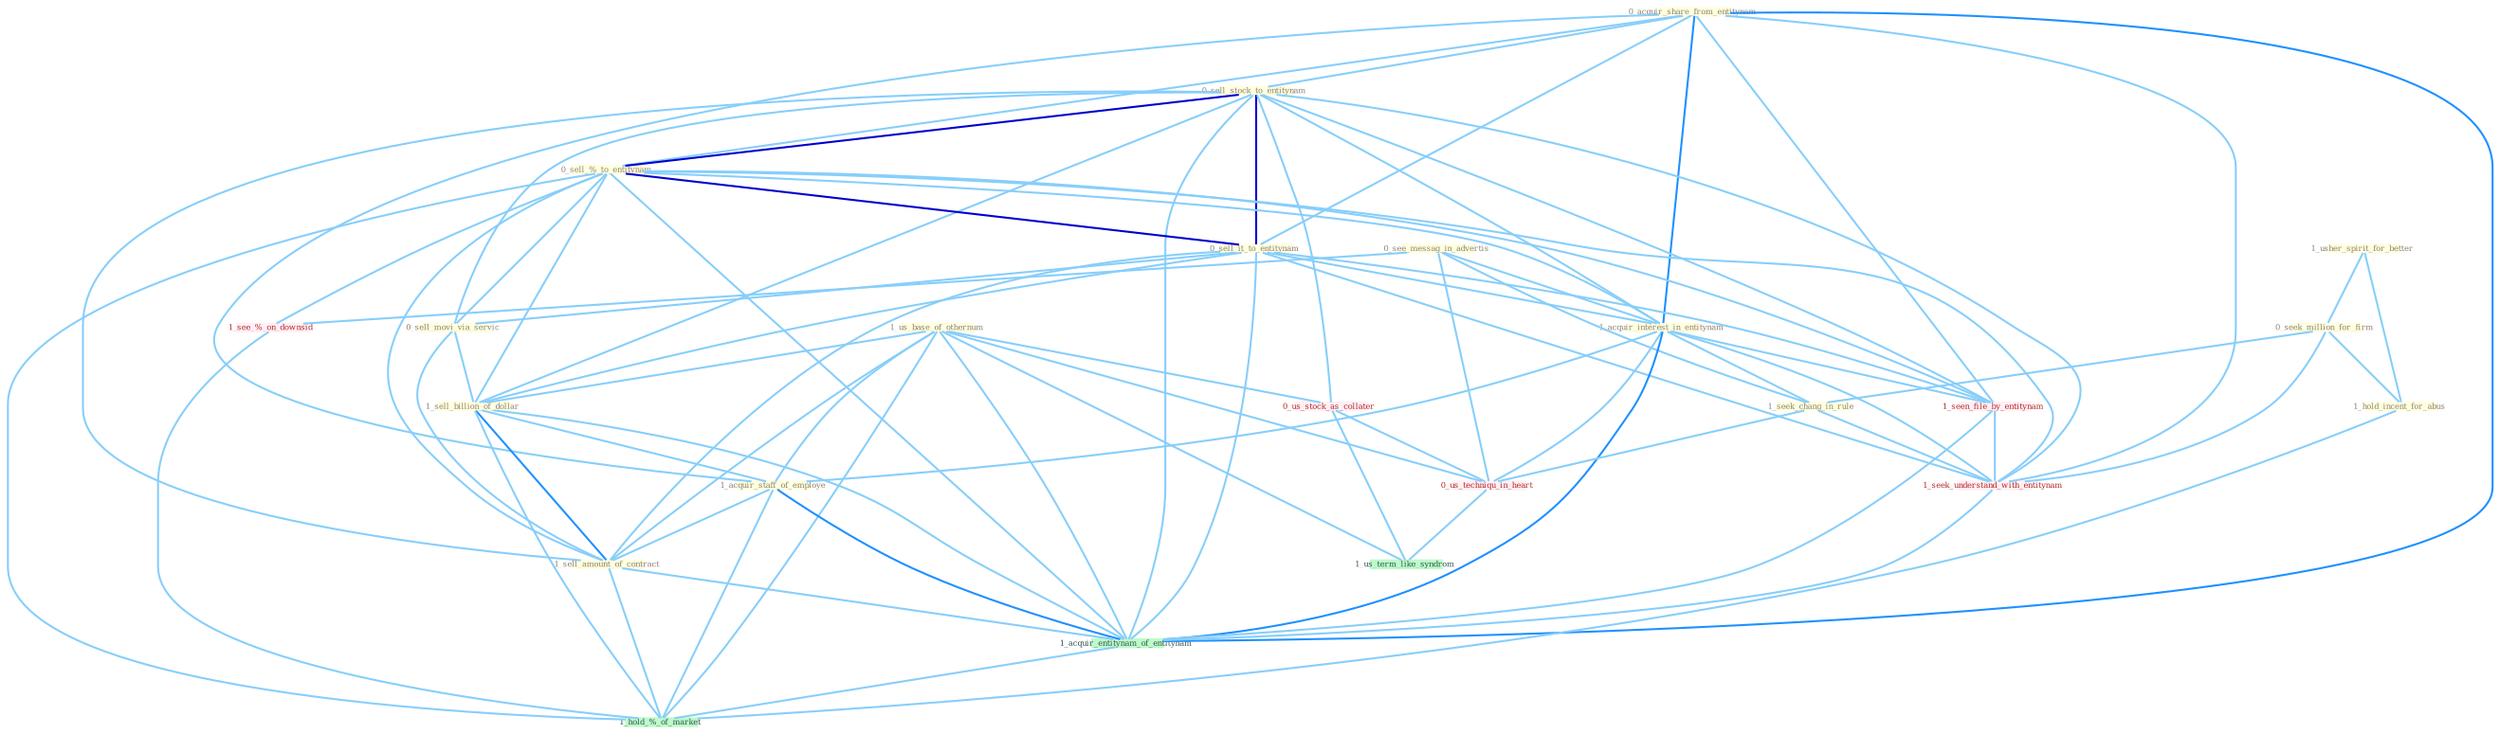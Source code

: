 Graph G{ 
    node
    [shape=polygon,style=filled,width=.5,height=.06,color="#BDFCC9",fixedsize=true,fontsize=4,
    fontcolor="#2f4f4f"];
    {node
    [color="#ffffe0", fontcolor="#8b7d6b"] "0_acquir_share_from_entitynam " "0_sell_stock_to_entitynam " "0_see_messag_in_advertis " "0_sell_%_to_entitynam " "1_us_base_of_othernum " "0_sell_it_to_entitynam " "1_usher_spirit_for_better " "1_acquir_interest_in_entitynam " "0_sell_movi_via_servic " "1_sell_billion_of_dollar " "1_acquir_staff_of_employe " "0_seek_million_for_firm " "1_sell_amount_of_contract " "1_seek_chang_in_rule " "1_hold_incent_for_abus "}
{node [color="#fff0f5", fontcolor="#b22222"] "1_seen_file_by_entitynam " "0_us_stock_as_collater " "1_seek_understand_with_entitynam " "0_us_techniqu_in_heart " "1_see_%_on_downsid "}
edge [color="#B0E2FF"];

	"0_acquir_share_from_entitynam " -- "0_sell_stock_to_entitynam " [w="1", color="#87cefa" ];
	"0_acquir_share_from_entitynam " -- "0_sell_%_to_entitynam " [w="1", color="#87cefa" ];
	"0_acquir_share_from_entitynam " -- "0_sell_it_to_entitynam " [w="1", color="#87cefa" ];
	"0_acquir_share_from_entitynam " -- "1_acquir_interest_in_entitynam " [w="2", color="#1e90ff" , len=0.8];
	"0_acquir_share_from_entitynam " -- "1_acquir_staff_of_employe " [w="1", color="#87cefa" ];
	"0_acquir_share_from_entitynam " -- "1_seen_file_by_entitynam " [w="1", color="#87cefa" ];
	"0_acquir_share_from_entitynam " -- "1_seek_understand_with_entitynam " [w="1", color="#87cefa" ];
	"0_acquir_share_from_entitynam " -- "1_acquir_entitynam_of_entitynam " [w="2", color="#1e90ff" , len=0.8];
	"0_sell_stock_to_entitynam " -- "0_sell_%_to_entitynam " [w="3", color="#0000cd" , len=0.6];
	"0_sell_stock_to_entitynam " -- "0_sell_it_to_entitynam " [w="3", color="#0000cd" , len=0.6];
	"0_sell_stock_to_entitynam " -- "1_acquir_interest_in_entitynam " [w="1", color="#87cefa" ];
	"0_sell_stock_to_entitynam " -- "0_sell_movi_via_servic " [w="1", color="#87cefa" ];
	"0_sell_stock_to_entitynam " -- "1_sell_billion_of_dollar " [w="1", color="#87cefa" ];
	"0_sell_stock_to_entitynam " -- "1_sell_amount_of_contract " [w="1", color="#87cefa" ];
	"0_sell_stock_to_entitynam " -- "1_seen_file_by_entitynam " [w="1", color="#87cefa" ];
	"0_sell_stock_to_entitynam " -- "0_us_stock_as_collater " [w="1", color="#87cefa" ];
	"0_sell_stock_to_entitynam " -- "1_seek_understand_with_entitynam " [w="1", color="#87cefa" ];
	"0_sell_stock_to_entitynam " -- "1_acquir_entitynam_of_entitynam " [w="1", color="#87cefa" ];
	"0_see_messag_in_advertis " -- "1_acquir_interest_in_entitynam " [w="1", color="#87cefa" ];
	"0_see_messag_in_advertis " -- "1_seek_chang_in_rule " [w="1", color="#87cefa" ];
	"0_see_messag_in_advertis " -- "0_us_techniqu_in_heart " [w="1", color="#87cefa" ];
	"0_see_messag_in_advertis " -- "1_see_%_on_downsid " [w="1", color="#87cefa" ];
	"0_sell_%_to_entitynam " -- "0_sell_it_to_entitynam " [w="3", color="#0000cd" , len=0.6];
	"0_sell_%_to_entitynam " -- "1_acquir_interest_in_entitynam " [w="1", color="#87cefa" ];
	"0_sell_%_to_entitynam " -- "0_sell_movi_via_servic " [w="1", color="#87cefa" ];
	"0_sell_%_to_entitynam " -- "1_sell_billion_of_dollar " [w="1", color="#87cefa" ];
	"0_sell_%_to_entitynam " -- "1_sell_amount_of_contract " [w="1", color="#87cefa" ];
	"0_sell_%_to_entitynam " -- "1_seen_file_by_entitynam " [w="1", color="#87cefa" ];
	"0_sell_%_to_entitynam " -- "1_seek_understand_with_entitynam " [w="1", color="#87cefa" ];
	"0_sell_%_to_entitynam " -- "1_acquir_entitynam_of_entitynam " [w="1", color="#87cefa" ];
	"0_sell_%_to_entitynam " -- "1_see_%_on_downsid " [w="1", color="#87cefa" ];
	"0_sell_%_to_entitynam " -- "1_hold_%_of_market " [w="1", color="#87cefa" ];
	"1_us_base_of_othernum " -- "1_sell_billion_of_dollar " [w="1", color="#87cefa" ];
	"1_us_base_of_othernum " -- "1_acquir_staff_of_employe " [w="1", color="#87cefa" ];
	"1_us_base_of_othernum " -- "1_sell_amount_of_contract " [w="1", color="#87cefa" ];
	"1_us_base_of_othernum " -- "0_us_stock_as_collater " [w="1", color="#87cefa" ];
	"1_us_base_of_othernum " -- "1_acquir_entitynam_of_entitynam " [w="1", color="#87cefa" ];
	"1_us_base_of_othernum " -- "0_us_techniqu_in_heart " [w="1", color="#87cefa" ];
	"1_us_base_of_othernum " -- "1_us_term_like_syndrom " [w="1", color="#87cefa" ];
	"1_us_base_of_othernum " -- "1_hold_%_of_market " [w="1", color="#87cefa" ];
	"0_sell_it_to_entitynam " -- "1_acquir_interest_in_entitynam " [w="1", color="#87cefa" ];
	"0_sell_it_to_entitynam " -- "0_sell_movi_via_servic " [w="1", color="#87cefa" ];
	"0_sell_it_to_entitynam " -- "1_sell_billion_of_dollar " [w="1", color="#87cefa" ];
	"0_sell_it_to_entitynam " -- "1_sell_amount_of_contract " [w="1", color="#87cefa" ];
	"0_sell_it_to_entitynam " -- "1_seen_file_by_entitynam " [w="1", color="#87cefa" ];
	"0_sell_it_to_entitynam " -- "1_seek_understand_with_entitynam " [w="1", color="#87cefa" ];
	"0_sell_it_to_entitynam " -- "1_acquir_entitynam_of_entitynam " [w="1", color="#87cefa" ];
	"1_usher_spirit_for_better " -- "0_seek_million_for_firm " [w="1", color="#87cefa" ];
	"1_usher_spirit_for_better " -- "1_hold_incent_for_abus " [w="1", color="#87cefa" ];
	"1_acquir_interest_in_entitynam " -- "1_acquir_staff_of_employe " [w="1", color="#87cefa" ];
	"1_acquir_interest_in_entitynam " -- "1_seek_chang_in_rule " [w="1", color="#87cefa" ];
	"1_acquir_interest_in_entitynam " -- "1_seen_file_by_entitynam " [w="1", color="#87cefa" ];
	"1_acquir_interest_in_entitynam " -- "1_seek_understand_with_entitynam " [w="1", color="#87cefa" ];
	"1_acquir_interest_in_entitynam " -- "1_acquir_entitynam_of_entitynam " [w="2", color="#1e90ff" , len=0.8];
	"1_acquir_interest_in_entitynam " -- "0_us_techniqu_in_heart " [w="1", color="#87cefa" ];
	"0_sell_movi_via_servic " -- "1_sell_billion_of_dollar " [w="1", color="#87cefa" ];
	"0_sell_movi_via_servic " -- "1_sell_amount_of_contract " [w="1", color="#87cefa" ];
	"1_sell_billion_of_dollar " -- "1_acquir_staff_of_employe " [w="1", color="#87cefa" ];
	"1_sell_billion_of_dollar " -- "1_sell_amount_of_contract " [w="2", color="#1e90ff" , len=0.8];
	"1_sell_billion_of_dollar " -- "1_acquir_entitynam_of_entitynam " [w="1", color="#87cefa" ];
	"1_sell_billion_of_dollar " -- "1_hold_%_of_market " [w="1", color="#87cefa" ];
	"1_acquir_staff_of_employe " -- "1_sell_amount_of_contract " [w="1", color="#87cefa" ];
	"1_acquir_staff_of_employe " -- "1_acquir_entitynam_of_entitynam " [w="2", color="#1e90ff" , len=0.8];
	"1_acquir_staff_of_employe " -- "1_hold_%_of_market " [w="1", color="#87cefa" ];
	"0_seek_million_for_firm " -- "1_seek_chang_in_rule " [w="1", color="#87cefa" ];
	"0_seek_million_for_firm " -- "1_hold_incent_for_abus " [w="1", color="#87cefa" ];
	"0_seek_million_for_firm " -- "1_seek_understand_with_entitynam " [w="1", color="#87cefa" ];
	"1_sell_amount_of_contract " -- "1_acquir_entitynam_of_entitynam " [w="1", color="#87cefa" ];
	"1_sell_amount_of_contract " -- "1_hold_%_of_market " [w="1", color="#87cefa" ];
	"1_seek_chang_in_rule " -- "1_seek_understand_with_entitynam " [w="1", color="#87cefa" ];
	"1_seek_chang_in_rule " -- "0_us_techniqu_in_heart " [w="1", color="#87cefa" ];
	"1_hold_incent_for_abus " -- "1_hold_%_of_market " [w="1", color="#87cefa" ];
	"1_seen_file_by_entitynam " -- "1_seek_understand_with_entitynam " [w="1", color="#87cefa" ];
	"1_seen_file_by_entitynam " -- "1_acquir_entitynam_of_entitynam " [w="1", color="#87cefa" ];
	"0_us_stock_as_collater " -- "0_us_techniqu_in_heart " [w="1", color="#87cefa" ];
	"0_us_stock_as_collater " -- "1_us_term_like_syndrom " [w="1", color="#87cefa" ];
	"1_seek_understand_with_entitynam " -- "1_acquir_entitynam_of_entitynam " [w="1", color="#87cefa" ];
	"1_acquir_entitynam_of_entitynam " -- "1_hold_%_of_market " [w="1", color="#87cefa" ];
	"0_us_techniqu_in_heart " -- "1_us_term_like_syndrom " [w="1", color="#87cefa" ];
	"1_see_%_on_downsid " -- "1_hold_%_of_market " [w="1", color="#87cefa" ];
}
